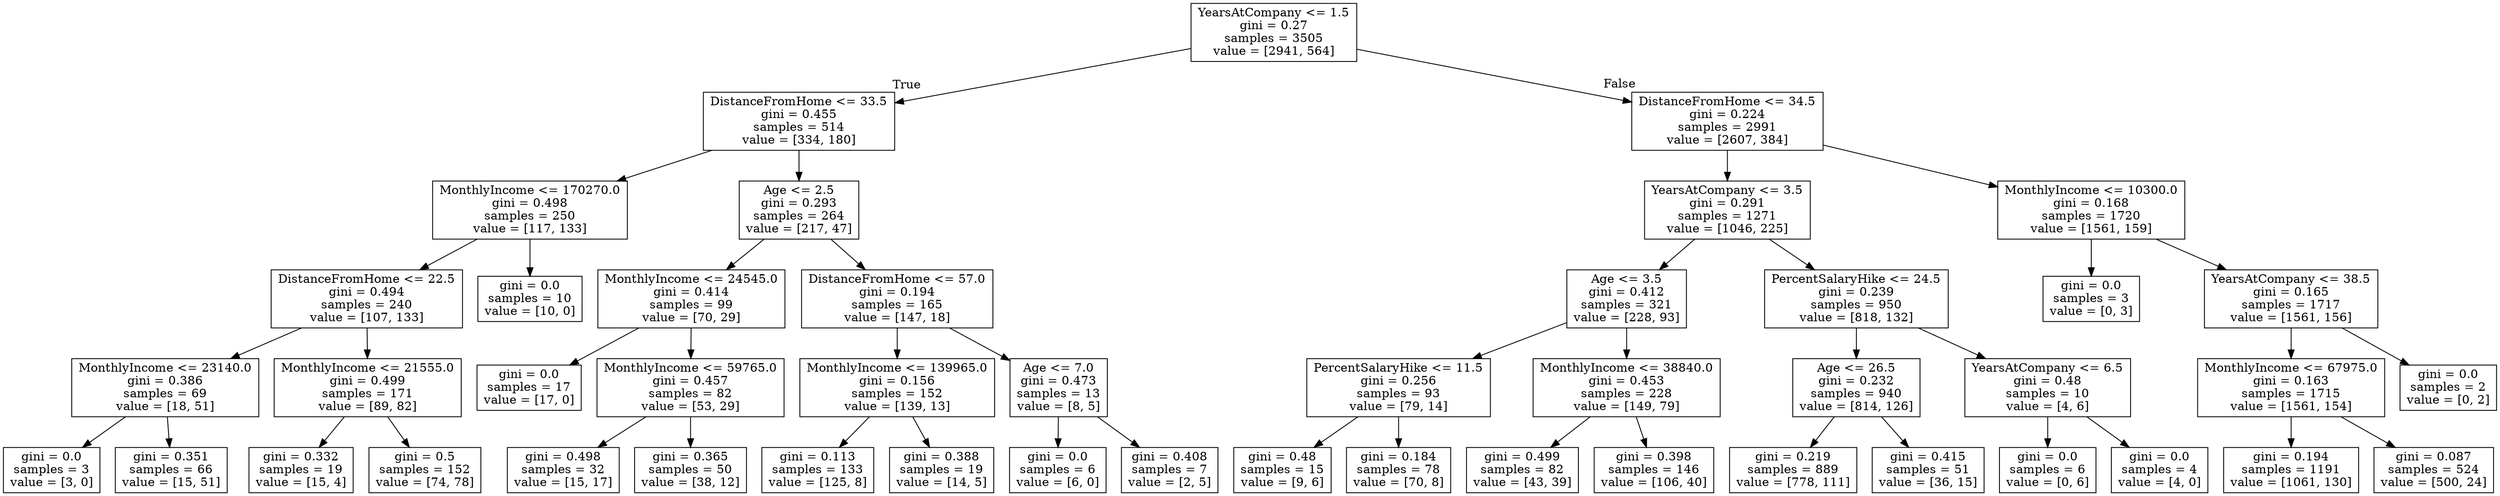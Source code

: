 digraph Tree {
node [shape=box] ;
0 [label="YearsAtCompany <= 1.5\ngini = 0.27\nsamples = 3505\nvalue = [2941, 564]"] ;
1 [label="DistanceFromHome <= 33.5\ngini = 0.455\nsamples = 514\nvalue = [334, 180]"] ;
0 -> 1 [labeldistance=2.5, labelangle=45, headlabel="True"] ;
2 [label="MonthlyIncome <= 170270.0\ngini = 0.498\nsamples = 250\nvalue = [117, 133]"] ;
1 -> 2 ;
3 [label="DistanceFromHome <= 22.5\ngini = 0.494\nsamples = 240\nvalue = [107, 133]"] ;
2 -> 3 ;
4 [label="MonthlyIncome <= 23140.0\ngini = 0.386\nsamples = 69\nvalue = [18, 51]"] ;
3 -> 4 ;
5 [label="gini = 0.0\nsamples = 3\nvalue = [3, 0]"] ;
4 -> 5 ;
6 [label="gini = 0.351\nsamples = 66\nvalue = [15, 51]"] ;
4 -> 6 ;
7 [label="MonthlyIncome <= 21555.0\ngini = 0.499\nsamples = 171\nvalue = [89, 82]"] ;
3 -> 7 ;
8 [label="gini = 0.332\nsamples = 19\nvalue = [15, 4]"] ;
7 -> 8 ;
9 [label="gini = 0.5\nsamples = 152\nvalue = [74, 78]"] ;
7 -> 9 ;
10 [label="gini = 0.0\nsamples = 10\nvalue = [10, 0]"] ;
2 -> 10 ;
11 [label="Age <= 2.5\ngini = 0.293\nsamples = 264\nvalue = [217, 47]"] ;
1 -> 11 ;
12 [label="MonthlyIncome <= 24545.0\ngini = 0.414\nsamples = 99\nvalue = [70, 29]"] ;
11 -> 12 ;
13 [label="gini = 0.0\nsamples = 17\nvalue = [17, 0]"] ;
12 -> 13 ;
14 [label="MonthlyIncome <= 59765.0\ngini = 0.457\nsamples = 82\nvalue = [53, 29]"] ;
12 -> 14 ;
15 [label="gini = 0.498\nsamples = 32\nvalue = [15, 17]"] ;
14 -> 15 ;
16 [label="gini = 0.365\nsamples = 50\nvalue = [38, 12]"] ;
14 -> 16 ;
17 [label="DistanceFromHome <= 57.0\ngini = 0.194\nsamples = 165\nvalue = [147, 18]"] ;
11 -> 17 ;
18 [label="MonthlyIncome <= 139965.0\ngini = 0.156\nsamples = 152\nvalue = [139, 13]"] ;
17 -> 18 ;
19 [label="gini = 0.113\nsamples = 133\nvalue = [125, 8]"] ;
18 -> 19 ;
20 [label="gini = 0.388\nsamples = 19\nvalue = [14, 5]"] ;
18 -> 20 ;
21 [label="Age <= 7.0\ngini = 0.473\nsamples = 13\nvalue = [8, 5]"] ;
17 -> 21 ;
22 [label="gini = 0.0\nsamples = 6\nvalue = [6, 0]"] ;
21 -> 22 ;
23 [label="gini = 0.408\nsamples = 7\nvalue = [2, 5]"] ;
21 -> 23 ;
24 [label="DistanceFromHome <= 34.5\ngini = 0.224\nsamples = 2991\nvalue = [2607, 384]"] ;
0 -> 24 [labeldistance=2.5, labelangle=-45, headlabel="False"] ;
25 [label="YearsAtCompany <= 3.5\ngini = 0.291\nsamples = 1271\nvalue = [1046, 225]"] ;
24 -> 25 ;
26 [label="Age <= 3.5\ngini = 0.412\nsamples = 321\nvalue = [228, 93]"] ;
25 -> 26 ;
27 [label="PercentSalaryHike <= 11.5\ngini = 0.256\nsamples = 93\nvalue = [79, 14]"] ;
26 -> 27 ;
28 [label="gini = 0.48\nsamples = 15\nvalue = [9, 6]"] ;
27 -> 28 ;
29 [label="gini = 0.184\nsamples = 78\nvalue = [70, 8]"] ;
27 -> 29 ;
30 [label="MonthlyIncome <= 38840.0\ngini = 0.453\nsamples = 228\nvalue = [149, 79]"] ;
26 -> 30 ;
31 [label="gini = 0.499\nsamples = 82\nvalue = [43, 39]"] ;
30 -> 31 ;
32 [label="gini = 0.398\nsamples = 146\nvalue = [106, 40]"] ;
30 -> 32 ;
33 [label="PercentSalaryHike <= 24.5\ngini = 0.239\nsamples = 950\nvalue = [818, 132]"] ;
25 -> 33 ;
34 [label="Age <= 26.5\ngini = 0.232\nsamples = 940\nvalue = [814, 126]"] ;
33 -> 34 ;
35 [label="gini = 0.219\nsamples = 889\nvalue = [778, 111]"] ;
34 -> 35 ;
36 [label="gini = 0.415\nsamples = 51\nvalue = [36, 15]"] ;
34 -> 36 ;
37 [label="YearsAtCompany <= 6.5\ngini = 0.48\nsamples = 10\nvalue = [4, 6]"] ;
33 -> 37 ;
38 [label="gini = 0.0\nsamples = 6\nvalue = [0, 6]"] ;
37 -> 38 ;
39 [label="gini = 0.0\nsamples = 4\nvalue = [4, 0]"] ;
37 -> 39 ;
40 [label="MonthlyIncome <= 10300.0\ngini = 0.168\nsamples = 1720\nvalue = [1561, 159]"] ;
24 -> 40 ;
41 [label="gini = 0.0\nsamples = 3\nvalue = [0, 3]"] ;
40 -> 41 ;
42 [label="YearsAtCompany <= 38.5\ngini = 0.165\nsamples = 1717\nvalue = [1561, 156]"] ;
40 -> 42 ;
43 [label="MonthlyIncome <= 67975.0\ngini = 0.163\nsamples = 1715\nvalue = [1561, 154]"] ;
42 -> 43 ;
44 [label="gini = 0.194\nsamples = 1191\nvalue = [1061, 130]"] ;
43 -> 44 ;
45 [label="gini = 0.087\nsamples = 524\nvalue = [500, 24]"] ;
43 -> 45 ;
46 [label="gini = 0.0\nsamples = 2\nvalue = [0, 2]"] ;
42 -> 46 ;
}